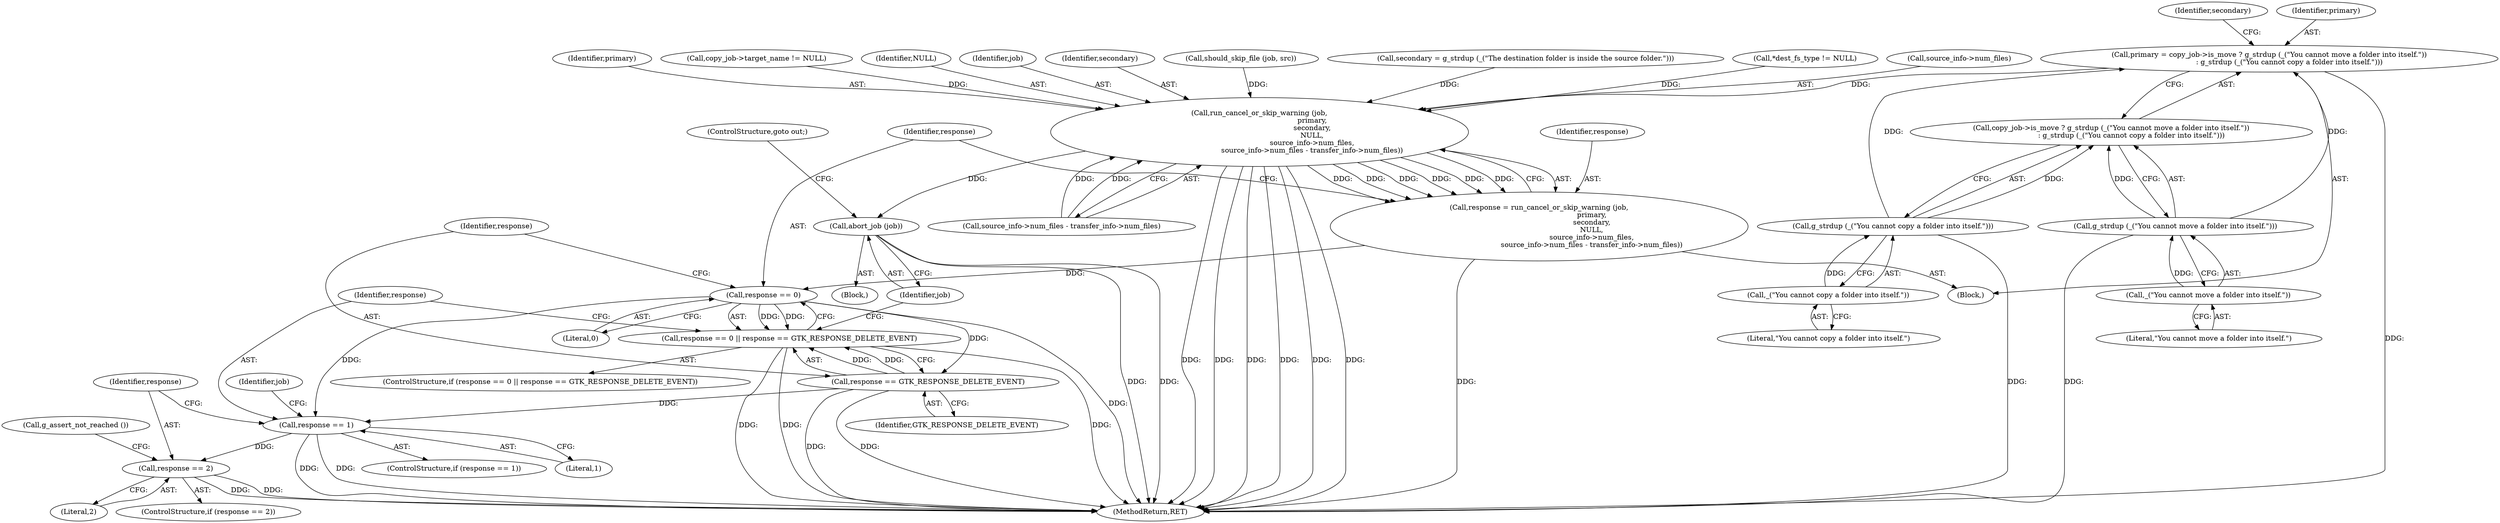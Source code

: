 digraph "0_nautilus_1630f53481f445ada0a455e9979236d31a8d3bb0_0@API" {
"1000238" [label="(Call,primary = copy_job->is_move ? g_strdup (_(\"You cannot move a folder into itself.\"))\n                  : g_strdup (_(\"You cannot copy a folder into itself.\")))"];
"1000244" [label="(Call,g_strdup (_(\"You cannot move a folder into itself.\")))"];
"1000245" [label="(Call,_(\"You cannot move a folder into itself.\"))"];
"1000247" [label="(Call,g_strdup (_(\"You cannot copy a folder into itself.\")))"];
"1000248" [label="(Call,_(\"You cannot copy a folder into itself.\"))"];
"1000257" [label="(Call,run_cancel_or_skip_warning (job,\n                                               primary,\n                                               secondary,\n                                               NULL,\n                                               source_info->num_files,\n                                               source_info->num_files - transfer_info->num_files))"];
"1000255" [label="(Call,response = run_cancel_or_skip_warning (job,\n                                               primary,\n                                               secondary,\n                                               NULL,\n                                               source_info->num_files,\n                                               source_info->num_files - transfer_info->num_files))"];
"1000274" [label="(Call,response == 0)"];
"1000273" [label="(Call,response == 0 || response == GTK_RESPONSE_DELETE_EVENT)"];
"1000277" [label="(Call,response == GTK_RESPONSE_DELETE_EVENT)"];
"1000285" [label="(Call,response == 1)"];
"1000296" [label="(Call,response == 2)"];
"1000281" [label="(Call,abort_job (job))"];
"1001114" [label="(MethodReturn,RET)"];
"1000246" [label="(Literal,\"You cannot move a folder into itself.\")"];
"1000244" [label="(Call,g_strdup (_(\"You cannot move a folder into itself.\")))"];
"1000281" [label="(Call,abort_job (job))"];
"1000249" [label="(Literal,\"You cannot copy a folder into itself.\")"];
"1000259" [label="(Identifier,primary)"];
"1000296" [label="(Call,response == 2)"];
"1000272" [label="(ControlStructure,if (response == 0 || response == GTK_RESPONSE_DELETE_EVENT))"];
"1000282" [label="(Identifier,job)"];
"1000200" [label="(Call,copy_job->target_name != NULL)"];
"1000273" [label="(Call,response == 0 || response == GTK_RESPONSE_DELETE_EVENT)"];
"1000265" [label="(Call,source_info->num_files - transfer_info->num_files)"];
"1000251" [label="(Identifier,secondary)"];
"1000261" [label="(Identifier,NULL)"];
"1000284" [label="(ControlStructure,if (response == 1))"];
"1000258" [label="(Identifier,job)"];
"1000257" [label="(Call,run_cancel_or_skip_warning (job,\n                                               primary,\n                                               secondary,\n                                               NULL,\n                                               source_info->num_files,\n                                               source_info->num_files - transfer_info->num_files))"];
"1000239" [label="(Identifier,primary)"];
"1000275" [label="(Identifier,response)"];
"1000240" [label="(Call,copy_job->is_move ? g_strdup (_(\"You cannot move a folder into itself.\"))\n                  : g_strdup (_(\"You cannot copy a folder into itself.\")))"];
"1000280" [label="(Block,)"];
"1000260" [label="(Identifier,secondary)"];
"1000274" [label="(Call,response == 0)"];
"1000297" [label="(Identifier,response)"];
"1000287" [label="(Literal,1)"];
"1000298" [label="(Literal,2)"];
"1000276" [label="(Literal,0)"];
"1000238" [label="(Call,primary = copy_job->is_move ? g_strdup (_(\"You cannot move a folder into itself.\"))\n                  : g_strdup (_(\"You cannot copy a folder into itself.\")))"];
"1000303" [label="(ControlStructure,goto out;)"];
"1000231" [label="(Block,)"];
"1000167" [label="(Call,should_skip_file (job, src))"];
"1000248" [label="(Call,_(\"You cannot copy a folder into itself.\"))"];
"1000247" [label="(Call,g_strdup (_(\"You cannot copy a folder into itself.\")))"];
"1000285" [label="(Call,response == 1)"];
"1000295" [label="(ControlStructure,if (response == 2))"];
"1000286" [label="(Identifier,response)"];
"1000255" [label="(Call,response = run_cancel_or_skip_warning (job,\n                                               primary,\n                                               secondary,\n                                               NULL,\n                                               source_info->num_files,\n                                               source_info->num_files - transfer_info->num_files))"];
"1000256" [label="(Identifier,response)"];
"1000278" [label="(Identifier,response)"];
"1000277" [label="(Call,response == GTK_RESPONSE_DELETE_EVENT)"];
"1000279" [label="(Identifier,GTK_RESPONSE_DELETE_EVENT)"];
"1000250" [label="(Call,secondary = g_strdup (_(\"The destination folder is inside the source folder.\")))"];
"1000245" [label="(Call,_(\"You cannot move a folder into itself.\"))"];
"1000181" [label="(Call,*dest_fs_type != NULL)"];
"1000302" [label="(Call,g_assert_not_reached ())"];
"1000291" [label="(Identifier,job)"];
"1000262" [label="(Call,source_info->num_files)"];
"1000238" -> "1000231"  [label="AST: "];
"1000238" -> "1000240"  [label="CFG: "];
"1000239" -> "1000238"  [label="AST: "];
"1000240" -> "1000238"  [label="AST: "];
"1000251" -> "1000238"  [label="CFG: "];
"1000238" -> "1001114"  [label="DDG: "];
"1000244" -> "1000238"  [label="DDG: "];
"1000247" -> "1000238"  [label="DDG: "];
"1000238" -> "1000257"  [label="DDG: "];
"1000244" -> "1000240"  [label="AST: "];
"1000244" -> "1000245"  [label="CFG: "];
"1000245" -> "1000244"  [label="AST: "];
"1000240" -> "1000244"  [label="CFG: "];
"1000244" -> "1001114"  [label="DDG: "];
"1000244" -> "1000240"  [label="DDG: "];
"1000245" -> "1000244"  [label="DDG: "];
"1000245" -> "1000246"  [label="CFG: "];
"1000246" -> "1000245"  [label="AST: "];
"1000247" -> "1000240"  [label="AST: "];
"1000247" -> "1000248"  [label="CFG: "];
"1000248" -> "1000247"  [label="AST: "];
"1000240" -> "1000247"  [label="CFG: "];
"1000247" -> "1001114"  [label="DDG: "];
"1000247" -> "1000240"  [label="DDG: "];
"1000248" -> "1000247"  [label="DDG: "];
"1000248" -> "1000249"  [label="CFG: "];
"1000249" -> "1000248"  [label="AST: "];
"1000257" -> "1000255"  [label="AST: "];
"1000257" -> "1000265"  [label="CFG: "];
"1000258" -> "1000257"  [label="AST: "];
"1000259" -> "1000257"  [label="AST: "];
"1000260" -> "1000257"  [label="AST: "];
"1000261" -> "1000257"  [label="AST: "];
"1000262" -> "1000257"  [label="AST: "];
"1000265" -> "1000257"  [label="AST: "];
"1000255" -> "1000257"  [label="CFG: "];
"1000257" -> "1001114"  [label="DDG: "];
"1000257" -> "1001114"  [label="DDG: "];
"1000257" -> "1001114"  [label="DDG: "];
"1000257" -> "1001114"  [label="DDG: "];
"1000257" -> "1001114"  [label="DDG: "];
"1000257" -> "1001114"  [label="DDG: "];
"1000257" -> "1000255"  [label="DDG: "];
"1000257" -> "1000255"  [label="DDG: "];
"1000257" -> "1000255"  [label="DDG: "];
"1000257" -> "1000255"  [label="DDG: "];
"1000257" -> "1000255"  [label="DDG: "];
"1000257" -> "1000255"  [label="DDG: "];
"1000167" -> "1000257"  [label="DDG: "];
"1000250" -> "1000257"  [label="DDG: "];
"1000181" -> "1000257"  [label="DDG: "];
"1000200" -> "1000257"  [label="DDG: "];
"1000265" -> "1000257"  [label="DDG: "];
"1000265" -> "1000257"  [label="DDG: "];
"1000257" -> "1000281"  [label="DDG: "];
"1000255" -> "1000231"  [label="AST: "];
"1000256" -> "1000255"  [label="AST: "];
"1000275" -> "1000255"  [label="CFG: "];
"1000255" -> "1001114"  [label="DDG: "];
"1000255" -> "1000274"  [label="DDG: "];
"1000274" -> "1000273"  [label="AST: "];
"1000274" -> "1000276"  [label="CFG: "];
"1000275" -> "1000274"  [label="AST: "];
"1000276" -> "1000274"  [label="AST: "];
"1000278" -> "1000274"  [label="CFG: "];
"1000273" -> "1000274"  [label="CFG: "];
"1000274" -> "1001114"  [label="DDG: "];
"1000274" -> "1000273"  [label="DDG: "];
"1000274" -> "1000273"  [label="DDG: "];
"1000274" -> "1000277"  [label="DDG: "];
"1000274" -> "1000285"  [label="DDG: "];
"1000273" -> "1000272"  [label="AST: "];
"1000273" -> "1000277"  [label="CFG: "];
"1000277" -> "1000273"  [label="AST: "];
"1000282" -> "1000273"  [label="CFG: "];
"1000286" -> "1000273"  [label="CFG: "];
"1000273" -> "1001114"  [label="DDG: "];
"1000273" -> "1001114"  [label="DDG: "];
"1000273" -> "1001114"  [label="DDG: "];
"1000277" -> "1000273"  [label="DDG: "];
"1000277" -> "1000273"  [label="DDG: "];
"1000277" -> "1000279"  [label="CFG: "];
"1000278" -> "1000277"  [label="AST: "];
"1000279" -> "1000277"  [label="AST: "];
"1000277" -> "1001114"  [label="DDG: "];
"1000277" -> "1001114"  [label="DDG: "];
"1000277" -> "1000285"  [label="DDG: "];
"1000285" -> "1000284"  [label="AST: "];
"1000285" -> "1000287"  [label="CFG: "];
"1000286" -> "1000285"  [label="AST: "];
"1000287" -> "1000285"  [label="AST: "];
"1000291" -> "1000285"  [label="CFG: "];
"1000297" -> "1000285"  [label="CFG: "];
"1000285" -> "1001114"  [label="DDG: "];
"1000285" -> "1001114"  [label="DDG: "];
"1000285" -> "1000296"  [label="DDG: "];
"1000296" -> "1000295"  [label="AST: "];
"1000296" -> "1000298"  [label="CFG: "];
"1000297" -> "1000296"  [label="AST: "];
"1000298" -> "1000296"  [label="AST: "];
"1000302" -> "1000296"  [label="CFG: "];
"1000296" -> "1001114"  [label="DDG: "];
"1000296" -> "1001114"  [label="DDG: "];
"1000281" -> "1000280"  [label="AST: "];
"1000281" -> "1000282"  [label="CFG: "];
"1000282" -> "1000281"  [label="AST: "];
"1000303" -> "1000281"  [label="CFG: "];
"1000281" -> "1001114"  [label="DDG: "];
"1000281" -> "1001114"  [label="DDG: "];
}
